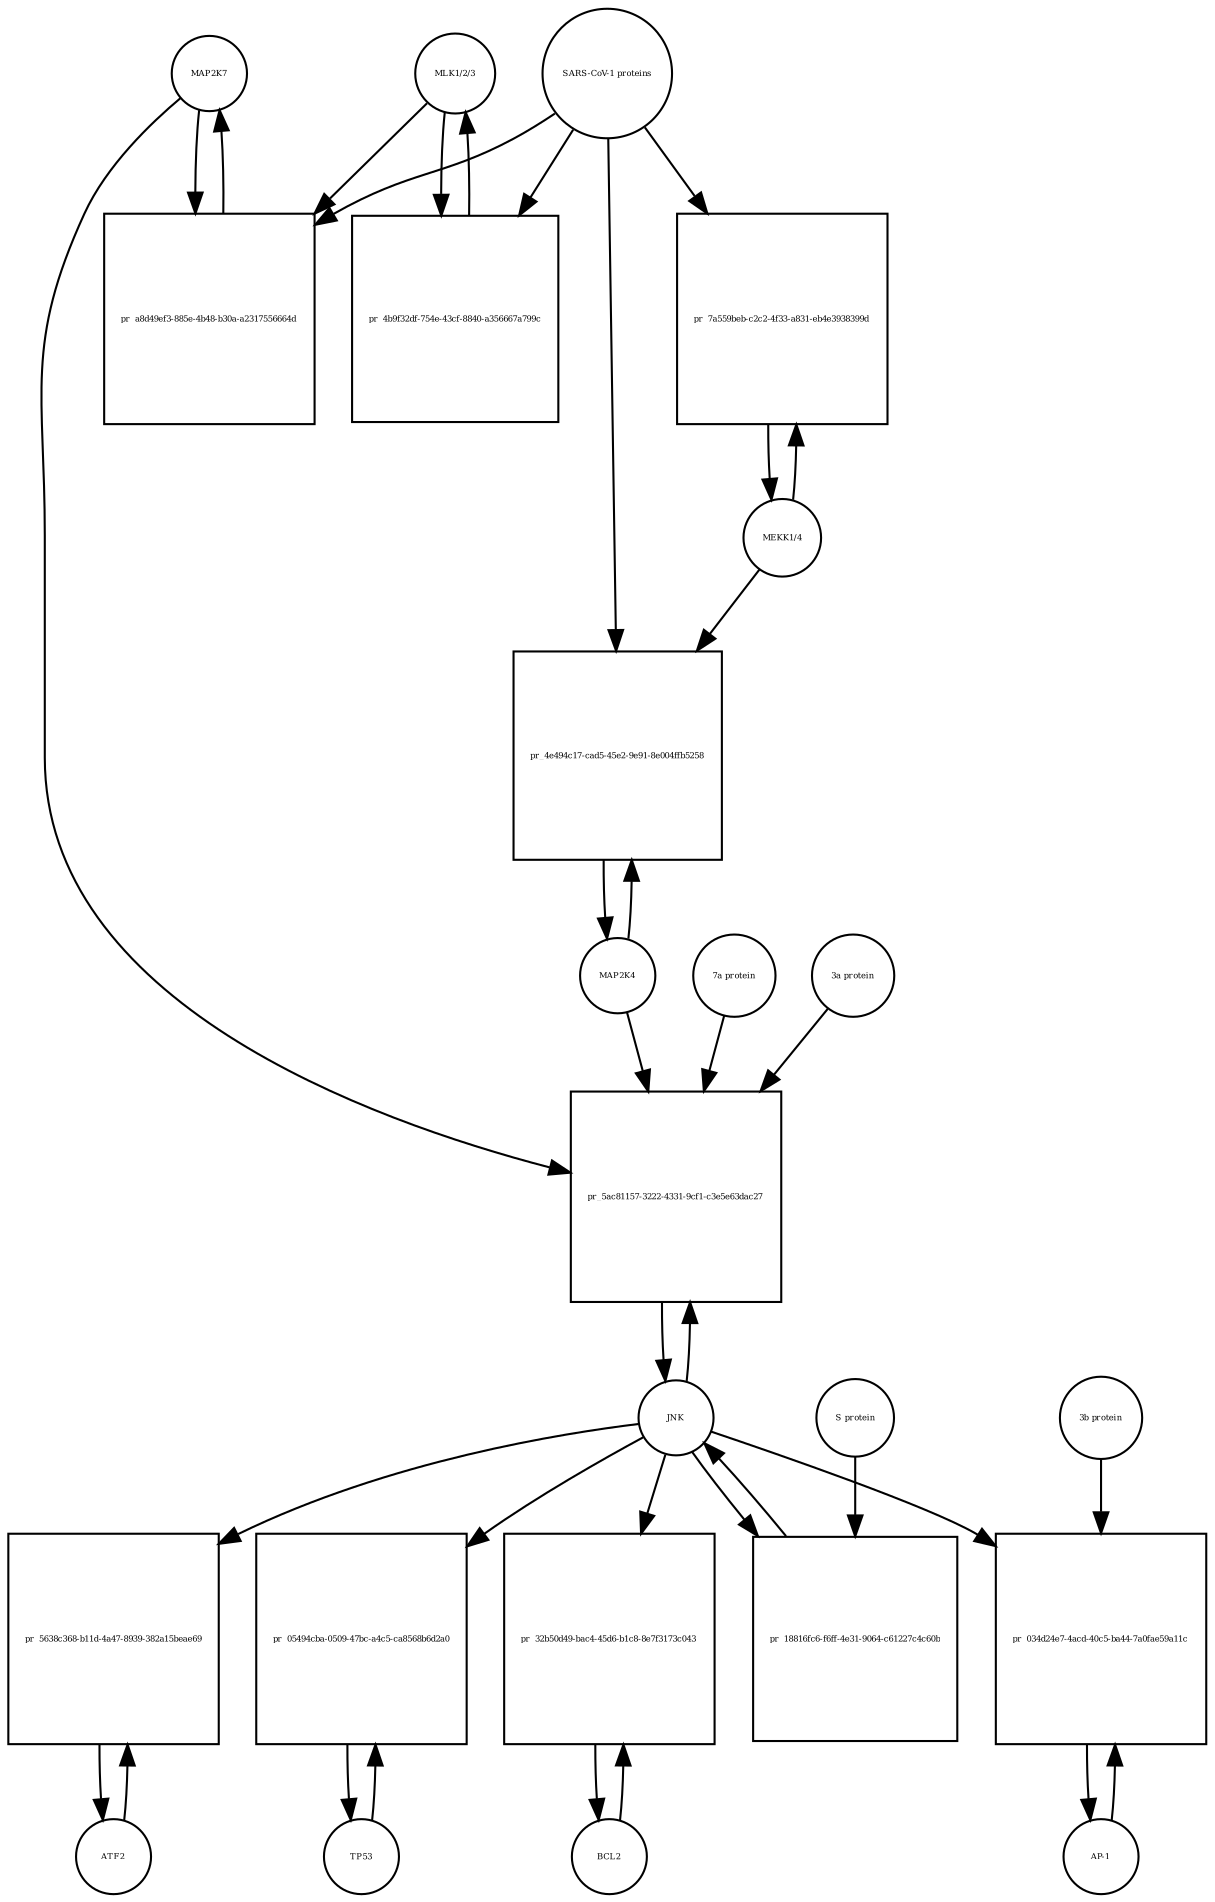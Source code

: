 strict digraph  {
MAP2K7 [annotation=urn_miriam_uniprot_O14733, bipartite=0, cls=macromolecule, fontsize=4, label=MAP2K7, shape=circle];
"pr_a8d49ef3-885e-4b48-b30a-a2317556664d" [annotation="", bipartite=1, cls=process, fontsize=4, label="pr_a8d49ef3-885e-4b48-b30a-a2317556664d", shape=square];
"MLK1/2/3" [annotation="", bipartite=0, cls=complex, fontsize=4, label="MLK1/2/3", shape=circle];
"SARS-CoV-1 proteins" [annotation="", bipartite=0, cls=complex, fontsize=4, label="SARS-CoV-1 proteins", shape=circle];
"pr_4b9f32df-754e-43cf-8840-a356667a799c" [annotation="", bipartite=1, cls=process, fontsize=4, label="pr_4b9f32df-754e-43cf-8840-a356667a799c", shape=square];
ATF2 [annotation=urn_miriam_uniprot_P15336, bipartite=0, cls=macromolecule, fontsize=4, label=ATF2, shape=circle];
"pr_5638c368-b11d-4a47-8939-382a15beae69" [annotation="", bipartite=1, cls=process, fontsize=4, label="pr_5638c368-b11d-4a47-8939-382a15beae69", shape=square];
JNK [annotation="", bipartite=0, cls=complex, fontsize=4, label=JNK, shape=circle];
TP53 [annotation=urn_miriam_uniprot_P04637, bipartite=0, cls=macromolecule, fontsize=4, label=TP53, shape=circle];
"pr_05494cba-0509-47bc-a4c5-ca8568b6d2a0" [annotation="", bipartite=1, cls=process, fontsize=4, label="pr_05494cba-0509-47bc-a4c5-ca8568b6d2a0", shape=square];
BCL2 [annotation=urn_miriam_uniprot_P10415, bipartite=0, cls=macromolecule, fontsize=4, label=BCL2, shape=circle];
"pr_32b50d49-bac4-45d6-b1c8-8e7f3173c043" [annotation="", bipartite=1, cls=process, fontsize=4, label="pr_32b50d49-bac4-45d6-b1c8-8e7f3173c043", shape=square];
"AP-1" [annotation="", bipartite=0, cls=complex, fontsize=4, label="AP-1", shape=circle];
"pr_034d24e7-4acd-40c5-ba44-7a0fae59a11c" [annotation="", bipartite=1, cls=process, fontsize=4, label="pr_034d24e7-4acd-40c5-ba44-7a0fae59a11c", shape=square];
"3b protein" [annotation="", bipartite=0, cls=macromolecule, fontsize=4, label="3b protein", shape=circle];
"MEKK1/4" [annotation="", bipartite=0, cls=complex, fontsize=4, label="MEKK1/4", shape=circle];
"pr_7a559beb-c2c2-4f33-a831-eb4e3938399d" [annotation="", bipartite=1, cls=process, fontsize=4, label="pr_7a559beb-c2c2-4f33-a831-eb4e3938399d", shape=square];
MAP2K4 [annotation=urn_miriam_uniprot_P45985, bipartite=0, cls=macromolecule, fontsize=4, label=MAP2K4, shape=circle];
"pr_4e494c17-cad5-45e2-9e91-8e004ffb5258" [annotation="", bipartite=1, cls=process, fontsize=4, label="pr_4e494c17-cad5-45e2-9e91-8e004ffb5258", shape=square];
"pr_5ac81157-3222-4331-9cf1-c3e5e63dac27" [annotation="", bipartite=1, cls=process, fontsize=4, label="pr_5ac81157-3222-4331-9cf1-c3e5e63dac27", shape=square];
"7a protein" [annotation="", bipartite=0, cls=macromolecule, fontsize=4, label="7a protein", shape=circle];
"3a protein" [annotation="", bipartite=0, cls=macromolecule, fontsize=4, label="3a protein", shape=circle];
"pr_18816fc6-f6ff-4e31-9064-c61227c4c60b" [annotation="", bipartite=1, cls=process, fontsize=4, label="pr_18816fc6-f6ff-4e31-9064-c61227c4c60b", shape=square];
"S protein" [annotation="", bipartite=0, cls=macromolecule, fontsize=4, label="S protein", shape=circle];
MAP2K7 -> "pr_a8d49ef3-885e-4b48-b30a-a2317556664d"  [annotation="", interaction_type=consumption];
MAP2K7 -> "pr_5ac81157-3222-4331-9cf1-c3e5e63dac27"  [annotation=urn_miriam_pubmed_17141229, interaction_type=stimulation];
"pr_a8d49ef3-885e-4b48-b30a-a2317556664d" -> MAP2K7  [annotation="", interaction_type=production];
"MLK1/2/3" -> "pr_a8d49ef3-885e-4b48-b30a-a2317556664d"  [annotation="urn_miriam_pubmed_31226023|urn_miriam_taxonomy_694009", interaction_type=stimulation];
"MLK1/2/3" -> "pr_4b9f32df-754e-43cf-8840-a356667a799c"  [annotation="", interaction_type=consumption];
"SARS-CoV-1 proteins" -> "pr_a8d49ef3-885e-4b48-b30a-a2317556664d"  [annotation="urn_miriam_pubmed_31226023|urn_miriam_taxonomy_694009", interaction_type=stimulation];
"SARS-CoV-1 proteins" -> "pr_4b9f32df-754e-43cf-8840-a356667a799c"  [annotation="urn_miriam_taxonomy_694009|urn_miriam_pubmed_31226023", interaction_type=stimulation];
"SARS-CoV-1 proteins" -> "pr_7a559beb-c2c2-4f33-a831-eb4e3938399d"  [annotation="urn_miriam_pubmed_31226023|urn_miriam_taxonomy_694009", interaction_type=stimulation];
"SARS-CoV-1 proteins" -> "pr_4e494c17-cad5-45e2-9e91-8e004ffb5258"  [annotation="urn_miriam_pubmed_31226023|urn_miriam_taxonomy_694009", interaction_type=stimulation];
"pr_4b9f32df-754e-43cf-8840-a356667a799c" -> "MLK1/2/3"  [annotation="", interaction_type=production];
ATF2 -> "pr_5638c368-b11d-4a47-8939-382a15beae69"  [annotation="", interaction_type=consumption];
"pr_5638c368-b11d-4a47-8939-382a15beae69" -> ATF2  [annotation="", interaction_type=production];
JNK -> "pr_5638c368-b11d-4a47-8939-382a15beae69"  [annotation="", interaction_type=stimulation];
JNK -> "pr_05494cba-0509-47bc-a4c5-ca8568b6d2a0"  [annotation="", interaction_type=stimulation];
JNK -> "pr_32b50d49-bac4-45d6-b1c8-8e7f3173c043"  [annotation=urn_miriam_pubmed_10567572, interaction_type=stimulation];
JNK -> "pr_034d24e7-4acd-40c5-ba44-7a0fae59a11c"  [annotation=urn_miriam_pubmed_21561061, interaction_type=stimulation];
JNK -> "pr_5ac81157-3222-4331-9cf1-c3e5e63dac27"  [annotation="", interaction_type=consumption];
JNK -> "pr_18816fc6-f6ff-4e31-9064-c61227c4c60b"  [annotation="", interaction_type=consumption];
TP53 -> "pr_05494cba-0509-47bc-a4c5-ca8568b6d2a0"  [annotation="", interaction_type=consumption];
"pr_05494cba-0509-47bc-a4c5-ca8568b6d2a0" -> TP53  [annotation="", interaction_type=production];
BCL2 -> "pr_32b50d49-bac4-45d6-b1c8-8e7f3173c043"  [annotation="", interaction_type=consumption];
"pr_32b50d49-bac4-45d6-b1c8-8e7f3173c043" -> BCL2  [annotation="", interaction_type=production];
"AP-1" -> "pr_034d24e7-4acd-40c5-ba44-7a0fae59a11c"  [annotation="", interaction_type=consumption];
"pr_034d24e7-4acd-40c5-ba44-7a0fae59a11c" -> "AP-1"  [annotation="", interaction_type=production];
"3b protein" -> "pr_034d24e7-4acd-40c5-ba44-7a0fae59a11c"  [annotation=urn_miriam_pubmed_21561061, interaction_type=stimulation];
"MEKK1/4" -> "pr_7a559beb-c2c2-4f33-a831-eb4e3938399d"  [annotation="", interaction_type=consumption];
"MEKK1/4" -> "pr_4e494c17-cad5-45e2-9e91-8e004ffb5258"  [annotation="urn_miriam_pubmed_31226023|urn_miriam_taxonomy_694009", interaction_type=stimulation];
"pr_7a559beb-c2c2-4f33-a831-eb4e3938399d" -> "MEKK1/4"  [annotation="", interaction_type=production];
MAP2K4 -> "pr_4e494c17-cad5-45e2-9e91-8e004ffb5258"  [annotation="", interaction_type=consumption];
MAP2K4 -> "pr_5ac81157-3222-4331-9cf1-c3e5e63dac27"  [annotation=urn_miriam_pubmed_17141229, interaction_type=stimulation];
"pr_4e494c17-cad5-45e2-9e91-8e004ffb5258" -> MAP2K4  [annotation="", interaction_type=production];
"pr_5ac81157-3222-4331-9cf1-c3e5e63dac27" -> JNK  [annotation="", interaction_type=production];
"7a protein" -> "pr_5ac81157-3222-4331-9cf1-c3e5e63dac27"  [annotation=urn_miriam_pubmed_17141229, interaction_type=stimulation];
"3a protein" -> "pr_5ac81157-3222-4331-9cf1-c3e5e63dac27"  [annotation=urn_miriam_pubmed_17141229, interaction_type=stimulation];
"pr_18816fc6-f6ff-4e31-9064-c61227c4c60b" -> JNK  [annotation="", interaction_type=production];
"S protein" -> "pr_18816fc6-f6ff-4e31-9064-c61227c4c60b"  [annotation=urn_miriam_pubmed_17267381, interaction_type=stimulation];
}
